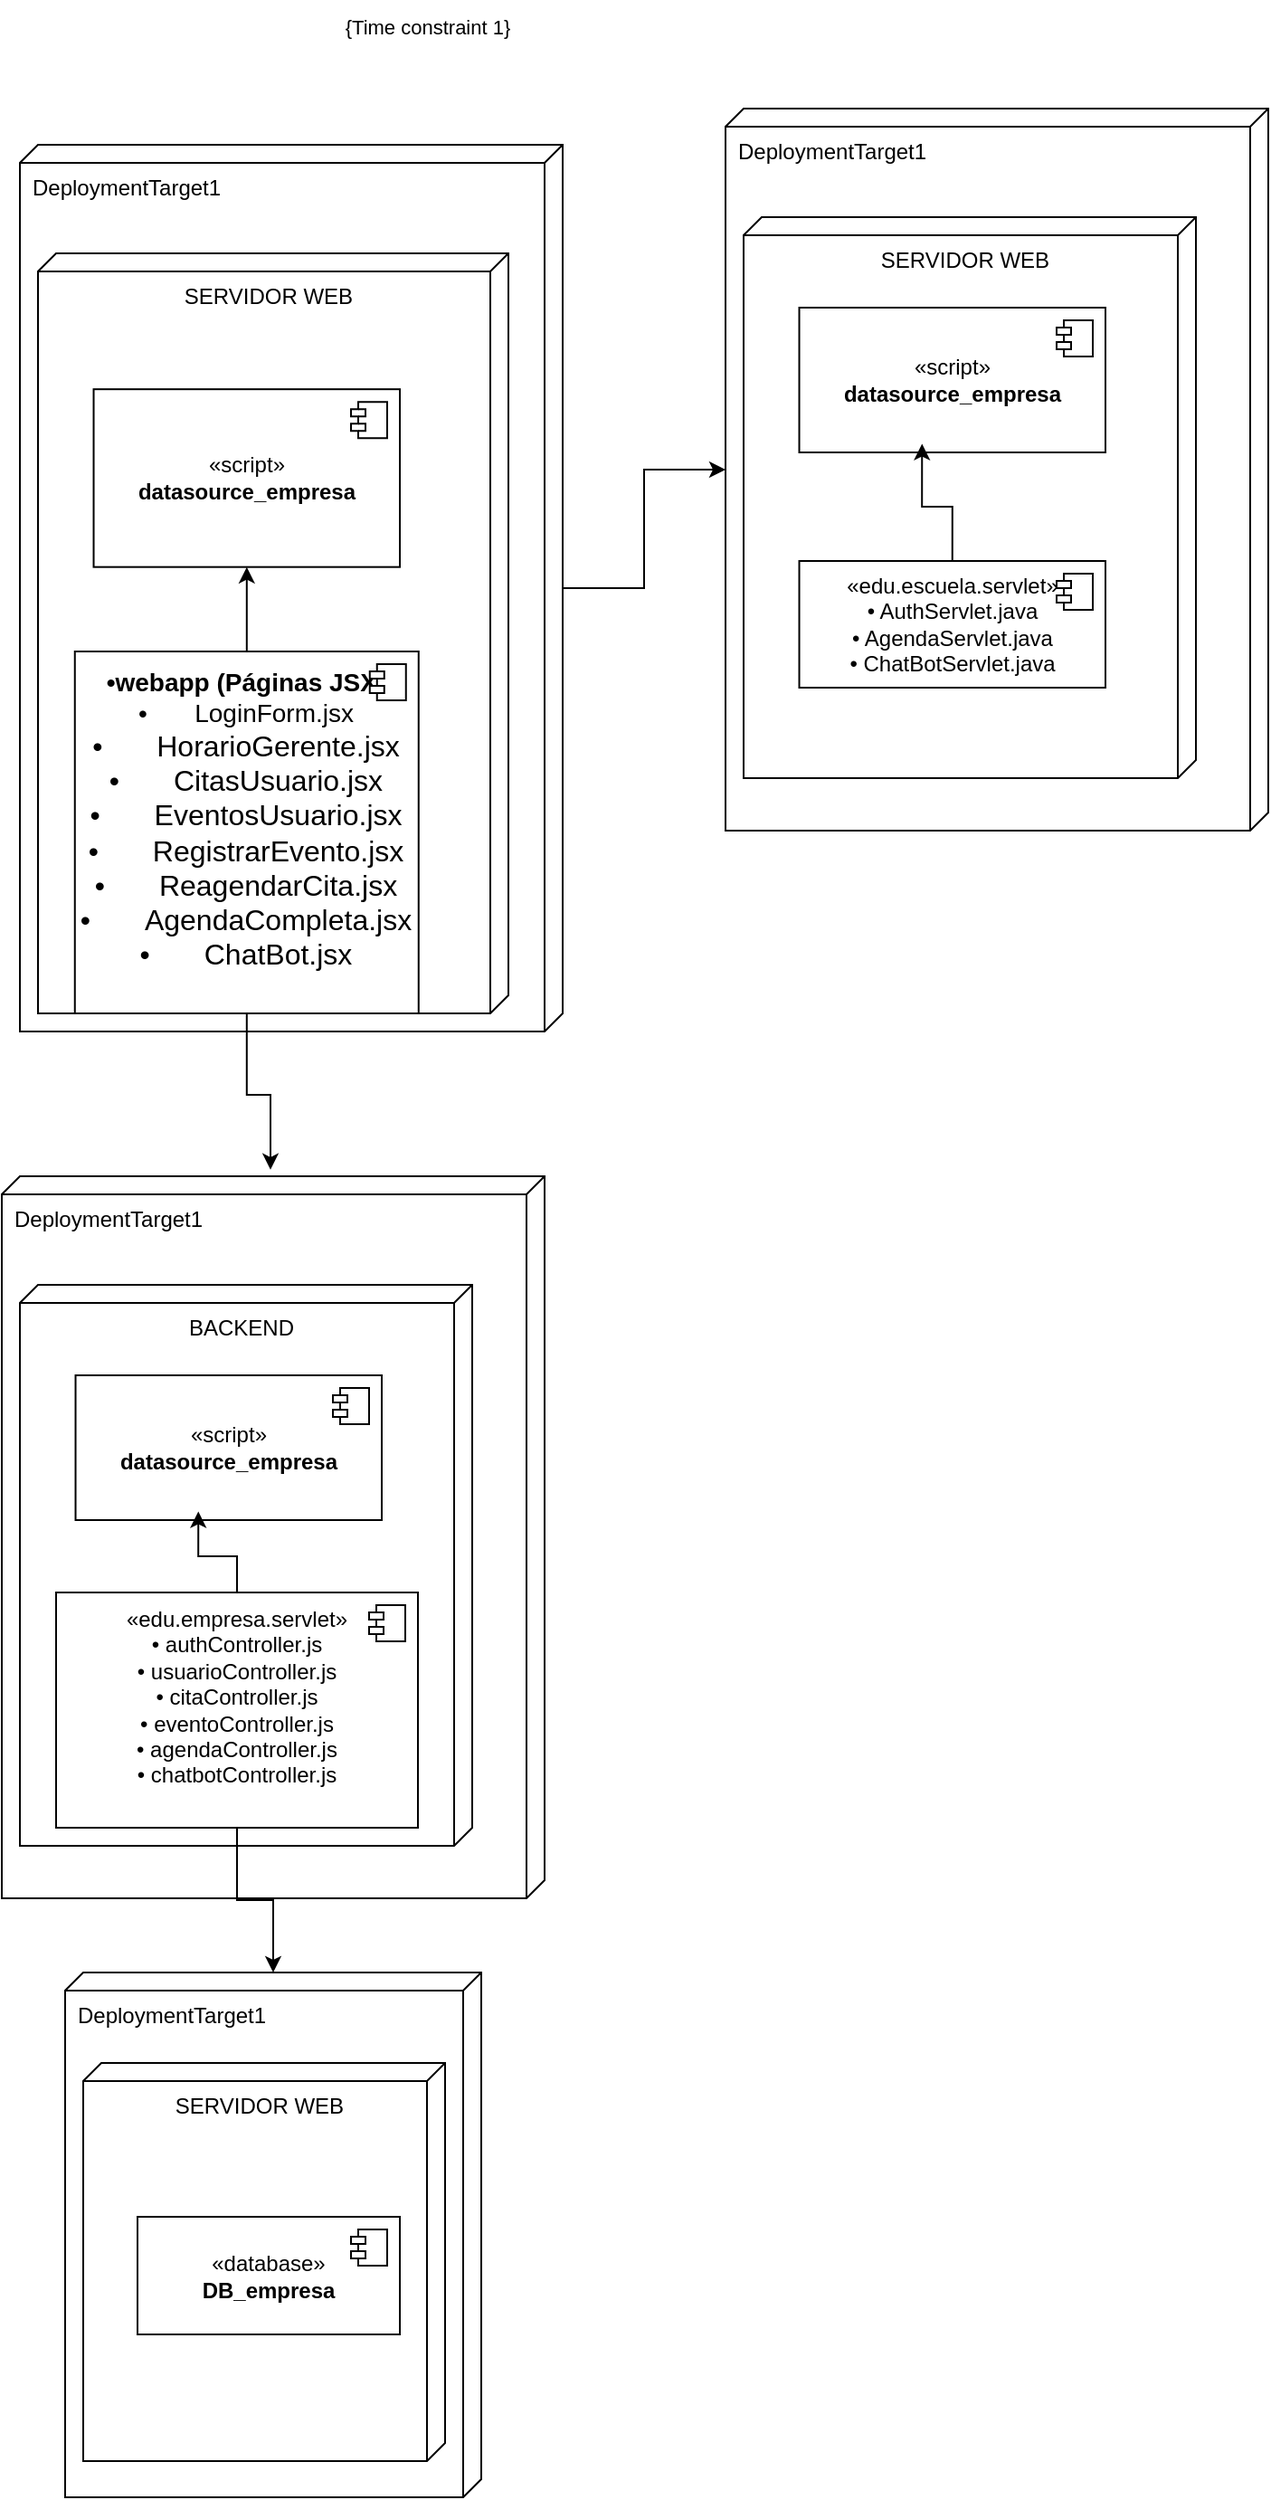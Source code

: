 <mxfile version="27.1.6">
  <diagram name="Page-1" id="WyO3LpVJ7yU6CaVVX3u4">
    <mxGraphModel dx="-16" dy="650" grid="1" gridSize="10" guides="1" tooltips="1" connect="1" arrows="1" fold="1" page="1" pageScale="1" pageWidth="850" pageHeight="1100" math="0" shadow="0">
      <root>
        <mxCell id="0" />
        <mxCell id="1" parent="0" />
        <mxCell id="48SG3sQZl2NBpn9V5cue-52" value="DeploymentTarget1" style="verticalAlign=top;align=left;shape=cube;size=10;direction=south;fontStyle=0;html=1;boundedLbl=1;spacingLeft=5;whiteSpace=wrap;" parent="1" vertex="1">
          <mxGeometry x="1045" y="1190" width="230" height="290" as="geometry" />
        </mxCell>
        <mxCell id="48SG3sQZl2NBpn9V5cue-53" value="SERVIDOR WEB" style="verticalAlign=top;align=center;shape=cube;size=10;direction=south;html=1;boundedLbl=1;spacingLeft=5;whiteSpace=wrap;" parent="48SG3sQZl2NBpn9V5cue-52" vertex="1">
          <mxGeometry width="200" height="220" relative="1" as="geometry">
            <mxPoint x="10" y="50" as="offset" />
          </mxGeometry>
        </mxCell>
        <mxCell id="48SG3sQZl2NBpn9V5cue-59" value="«database»&lt;br&gt;&lt;b&gt;DB_empresa&lt;/b&gt;" style="html=1;dropTarget=0;whiteSpace=wrap;" parent="48SG3sQZl2NBpn9V5cue-52" vertex="1">
          <mxGeometry x="40" y="135" width="145" height="65" as="geometry" />
        </mxCell>
        <mxCell id="48SG3sQZl2NBpn9V5cue-60" value="" style="shape=module;jettyWidth=8;jettyHeight=4;" parent="48SG3sQZl2NBpn9V5cue-59" vertex="1">
          <mxGeometry x="1" width="20" height="20" relative="1" as="geometry">
            <mxPoint x="-27" y="7" as="offset" />
          </mxGeometry>
        </mxCell>
        <mxCell id="48SG3sQZl2NBpn9V5cue-84" value="" style="edgeStyle=orthogonalEdgeStyle;rounded=0;orthogonalLoop=1;jettySize=auto;html=1;" parent="1" source="48SG3sQZl2NBpn9V5cue-66" target="48SG3sQZl2NBpn9V5cue-77" edge="1">
          <mxGeometry relative="1" as="geometry" />
        </mxCell>
        <mxCell id="48SG3sQZl2NBpn9V5cue-66" value="DeploymentTarget1" style="verticalAlign=top;align=left;shape=cube;size=10;direction=south;fontStyle=0;html=1;boundedLbl=1;spacingLeft=5;whiteSpace=wrap;" parent="1" vertex="1">
          <mxGeometry x="1020" y="180" width="300" height="490" as="geometry" />
        </mxCell>
        <mxCell id="48SG3sQZl2NBpn9V5cue-67" value="SERVIDOR WEB" style="verticalAlign=top;align=center;shape=cube;size=10;direction=south;html=1;boundedLbl=1;spacingLeft=5;whiteSpace=wrap;" parent="48SG3sQZl2NBpn9V5cue-66" vertex="1">
          <mxGeometry width="260" height="420" relative="1" as="geometry">
            <mxPoint x="10" y="60" as="offset" />
          </mxGeometry>
        </mxCell>
        <mxCell id="48SG3sQZl2NBpn9V5cue-68" value="«script»&lt;br&gt;&lt;b&gt;datasource_empresa&lt;/b&gt;" style="html=1;dropTarget=0;whiteSpace=wrap;" parent="48SG3sQZl2NBpn9V5cue-66" vertex="1">
          <mxGeometry x="40.76" y="135.088" width="169.24" height="98.246" as="geometry" />
        </mxCell>
        <mxCell id="48SG3sQZl2NBpn9V5cue-69" value="" style="shape=module;jettyWidth=8;jettyHeight=4;" parent="48SG3sQZl2NBpn9V5cue-68" vertex="1">
          <mxGeometry x="1" width="20" height="20" relative="1" as="geometry">
            <mxPoint x="-27" y="7" as="offset" />
          </mxGeometry>
        </mxCell>
        <mxCell id="48SG3sQZl2NBpn9V5cue-71" value="&lt;font style=&quot;font-size: 14px;&quot;&gt;&lt;b style=&quot;&quot;&gt;•webapp (Páginas JSX)&lt;/b&gt;&lt;br style=&quot;padding: 0px; margin: 0px;&quot;&gt;&lt;/font&gt;&lt;div&gt;&lt;div&gt;&lt;font style=&quot;font-size: 14px;&quot;&gt;•&lt;span style=&quot;white-space:pre&quot;&gt;&#x9;&lt;/span&gt;LoginForm.jsx&lt;/font&gt;&lt;/div&gt;&lt;div&gt;&lt;font size=&quot;3&quot;&gt;•&lt;span style=&quot;white-space:pre&quot;&gt;&#x9;&lt;/span&gt;HorarioGerente.jsx&lt;/font&gt;&lt;/div&gt;&lt;div&gt;&lt;font size=&quot;3&quot;&gt;•&lt;span style=&quot;white-space:pre&quot;&gt;&#x9;&lt;/span&gt;CitasUsuario.jsx&lt;/font&gt;&lt;/div&gt;&lt;div&gt;&lt;font size=&quot;3&quot;&gt;•&lt;span style=&quot;white-space:pre&quot;&gt;&#x9;&lt;/span&gt;EventosUsuario.jsx&lt;/font&gt;&lt;/div&gt;&lt;div&gt;&lt;font size=&quot;3&quot;&gt;•&lt;span style=&quot;white-space:pre&quot;&gt;&#x9;&lt;/span&gt;RegistrarEvento.jsx&lt;/font&gt;&lt;/div&gt;&lt;div&gt;&lt;font size=&quot;3&quot;&gt;•&lt;span style=&quot;white-space:pre&quot;&gt;&#x9;&lt;/span&gt;ReagendarCita.jsx&lt;/font&gt;&lt;/div&gt;&lt;div&gt;&lt;font size=&quot;3&quot;&gt;•&lt;span style=&quot;white-space:pre&quot;&gt;&#x9;&lt;/span&gt;AgendaCompleta.jsx&lt;/font&gt;&lt;/div&gt;&lt;div&gt;&lt;font size=&quot;3&quot;&gt;•&lt;span style=&quot;white-space:pre&quot;&gt;&#x9;&lt;/span&gt;ChatBot.jsx&lt;/font&gt;&lt;/div&gt;&lt;/div&gt;&lt;div&gt;&lt;br&gt;&lt;/div&gt;" style="html=1;dropTarget=0;whiteSpace=wrap;" parent="48SG3sQZl2NBpn9V5cue-66" vertex="1">
          <mxGeometry x="30.38" y="280" width="190" height="200" as="geometry" />
        </mxCell>
        <mxCell id="48SG3sQZl2NBpn9V5cue-72" value="" style="shape=module;jettyWidth=8;jettyHeight=4;" parent="48SG3sQZl2NBpn9V5cue-71" vertex="1">
          <mxGeometry x="1" width="20" height="20" relative="1" as="geometry">
            <mxPoint x="-27" y="7" as="offset" />
          </mxGeometry>
        </mxCell>
        <mxCell id="f8IitYf7ZUp1fr76fivM-12" style="edgeStyle=orthogonalEdgeStyle;rounded=0;orthogonalLoop=1;jettySize=auto;html=1;" edge="1" parent="48SG3sQZl2NBpn9V5cue-66" source="48SG3sQZl2NBpn9V5cue-71" target="48SG3sQZl2NBpn9V5cue-68">
          <mxGeometry relative="1" as="geometry" />
        </mxCell>
        <mxCell id="48SG3sQZl2NBpn9V5cue-77" value="DeploymentTarget1" style="verticalAlign=top;align=left;shape=cube;size=10;direction=south;fontStyle=0;html=1;boundedLbl=1;spacingLeft=5;whiteSpace=wrap;" parent="1" vertex="1">
          <mxGeometry x="1410" y="160" width="300" height="399" as="geometry" />
        </mxCell>
        <mxCell id="48SG3sQZl2NBpn9V5cue-78" value="SERVIDOR WEB" style="verticalAlign=top;align=center;shape=cube;size=10;direction=south;html=1;boundedLbl=1;spacingLeft=5;whiteSpace=wrap;" parent="48SG3sQZl2NBpn9V5cue-77" vertex="1">
          <mxGeometry width="250" height="310" relative="1" as="geometry">
            <mxPoint x="10" y="60" as="offset" />
          </mxGeometry>
        </mxCell>
        <mxCell id="48SG3sQZl2NBpn9V5cue-79" value="«script»&lt;br&gt;&lt;b&gt;datasource_empresa&lt;/b&gt;" style="html=1;dropTarget=0;whiteSpace=wrap;" parent="48SG3sQZl2NBpn9V5cue-77" vertex="1">
          <mxGeometry x="40.76" y="110" width="169.24" height="80" as="geometry" />
        </mxCell>
        <mxCell id="48SG3sQZl2NBpn9V5cue-80" value="" style="shape=module;jettyWidth=8;jettyHeight=4;" parent="48SG3sQZl2NBpn9V5cue-79" vertex="1">
          <mxGeometry x="1" width="20" height="20" relative="1" as="geometry">
            <mxPoint x="-27" y="7" as="offset" />
          </mxGeometry>
        </mxCell>
        <mxCell id="48SG3sQZl2NBpn9V5cue-81" value="«edu.escuela.servlet»&lt;br&gt;• AuthServlet.java&lt;br style=&quot;padding: 0px; margin: 0px;&quot;&gt;• AgendaServlet.java&lt;br style=&quot;padding: 0px; margin: 0px;&quot;&gt;• ChatBotServlet.java" style="html=1;dropTarget=0;whiteSpace=wrap;" parent="48SG3sQZl2NBpn9V5cue-77" vertex="1">
          <mxGeometry x="40.76" y="250" width="169.24" height="70" as="geometry" />
        </mxCell>
        <mxCell id="48SG3sQZl2NBpn9V5cue-82" value="" style="shape=module;jettyWidth=8;jettyHeight=4;" parent="48SG3sQZl2NBpn9V5cue-81" vertex="1">
          <mxGeometry x="1" width="20" height="20" relative="1" as="geometry">
            <mxPoint x="-27" y="7" as="offset" />
          </mxGeometry>
        </mxCell>
        <mxCell id="48SG3sQZl2NBpn9V5cue-83" style="edgeStyle=orthogonalEdgeStyle;rounded=0;orthogonalLoop=1;jettySize=auto;html=1;exitX=0.5;exitY=0;exitDx=0;exitDy=0;entryX=0.401;entryY=0.941;entryDx=0;entryDy=0;entryPerimeter=0;" parent="48SG3sQZl2NBpn9V5cue-77" source="48SG3sQZl2NBpn9V5cue-81" target="48SG3sQZl2NBpn9V5cue-79" edge="1">
          <mxGeometry relative="1" as="geometry" />
        </mxCell>
        <mxCell id="48SG3sQZl2NBpn9V5cue-85" value="&lt;span style=&quot;font-size: 11px; background-color: rgb(255, 255, 255);&quot;&gt;{Time constraint 1}&lt;/span&gt;" style="text;html=1;align=center;verticalAlign=middle;resizable=0;points=[];autosize=1;strokeColor=none;fillColor=none;" parent="1" vertex="1">
          <mxGeometry x="1190" y="100" width="110" height="30" as="geometry" />
        </mxCell>
        <mxCell id="f8IitYf7ZUp1fr76fivM-3" value="" style="edgeStyle=orthogonalEdgeStyle;rounded=0;orthogonalLoop=1;jettySize=auto;html=1;entryX=-0.009;entryY=0.505;entryDx=0;entryDy=0;entryPerimeter=0;" edge="1" parent="1" source="48SG3sQZl2NBpn9V5cue-71" target="f8IitYf7ZUp1fr76fivM-4">
          <mxGeometry relative="1" as="geometry">
            <mxPoint x="1145.38" y="610" as="targetPoint" />
          </mxGeometry>
        </mxCell>
        <mxCell id="f8IitYf7ZUp1fr76fivM-4" value="DeploymentTarget1" style="verticalAlign=top;align=left;shape=cube;size=10;direction=south;fontStyle=0;html=1;boundedLbl=1;spacingLeft=5;whiteSpace=wrap;" vertex="1" parent="1">
          <mxGeometry x="1010" y="750" width="300" height="399" as="geometry" />
        </mxCell>
        <mxCell id="f8IitYf7ZUp1fr76fivM-5" value="BACKEND" style="verticalAlign=top;align=center;shape=cube;size=10;direction=south;html=1;boundedLbl=1;spacingLeft=5;whiteSpace=wrap;" vertex="1" parent="f8IitYf7ZUp1fr76fivM-4">
          <mxGeometry width="250" height="310" relative="1" as="geometry">
            <mxPoint x="10" y="60" as="offset" />
          </mxGeometry>
        </mxCell>
        <mxCell id="f8IitYf7ZUp1fr76fivM-6" value="«script»&lt;br&gt;&lt;b&gt;datasource_empresa&lt;/b&gt;" style="html=1;dropTarget=0;whiteSpace=wrap;" vertex="1" parent="f8IitYf7ZUp1fr76fivM-4">
          <mxGeometry x="40.76" y="110" width="169.24" height="80" as="geometry" />
        </mxCell>
        <mxCell id="f8IitYf7ZUp1fr76fivM-7" value="" style="shape=module;jettyWidth=8;jettyHeight=4;" vertex="1" parent="f8IitYf7ZUp1fr76fivM-6">
          <mxGeometry x="1" width="20" height="20" relative="1" as="geometry">
            <mxPoint x="-27" y="7" as="offset" />
          </mxGeometry>
        </mxCell>
        <mxCell id="f8IitYf7ZUp1fr76fivM-8" value="«edu.empresa.servlet»&lt;br&gt;&lt;div&gt;• authController.js&lt;/div&gt;&lt;div&gt;• usuarioController.js&lt;/div&gt;&lt;div&gt;• citaController.js&lt;/div&gt;&lt;div&gt;• eventoController.js&lt;/div&gt;&lt;div&gt;• agendaController.js&lt;/div&gt;&lt;div&gt;• chatbotController.js&lt;/div&gt;&lt;div&gt;&lt;br&gt;&lt;/div&gt;" style="html=1;dropTarget=0;whiteSpace=wrap;" vertex="1" parent="f8IitYf7ZUp1fr76fivM-4">
          <mxGeometry x="30" y="230" width="200" height="130" as="geometry" />
        </mxCell>
        <mxCell id="f8IitYf7ZUp1fr76fivM-9" value="" style="shape=module;jettyWidth=8;jettyHeight=4;" vertex="1" parent="f8IitYf7ZUp1fr76fivM-8">
          <mxGeometry x="1" width="20" height="20" relative="1" as="geometry">
            <mxPoint x="-27" y="7" as="offset" />
          </mxGeometry>
        </mxCell>
        <mxCell id="f8IitYf7ZUp1fr76fivM-10" style="edgeStyle=orthogonalEdgeStyle;rounded=0;orthogonalLoop=1;jettySize=auto;html=1;exitX=0.5;exitY=0;exitDx=0;exitDy=0;entryX=0.401;entryY=0.941;entryDx=0;entryDy=0;entryPerimeter=0;" edge="1" parent="f8IitYf7ZUp1fr76fivM-4" source="f8IitYf7ZUp1fr76fivM-8" target="f8IitYf7ZUp1fr76fivM-6">
          <mxGeometry relative="1" as="geometry" />
        </mxCell>
        <mxCell id="f8IitYf7ZUp1fr76fivM-11" style="edgeStyle=orthogonalEdgeStyle;rounded=0;orthogonalLoop=1;jettySize=auto;html=1;" edge="1" parent="1" source="f8IitYf7ZUp1fr76fivM-8" target="48SG3sQZl2NBpn9V5cue-52">
          <mxGeometry relative="1" as="geometry" />
        </mxCell>
      </root>
    </mxGraphModel>
  </diagram>
</mxfile>
